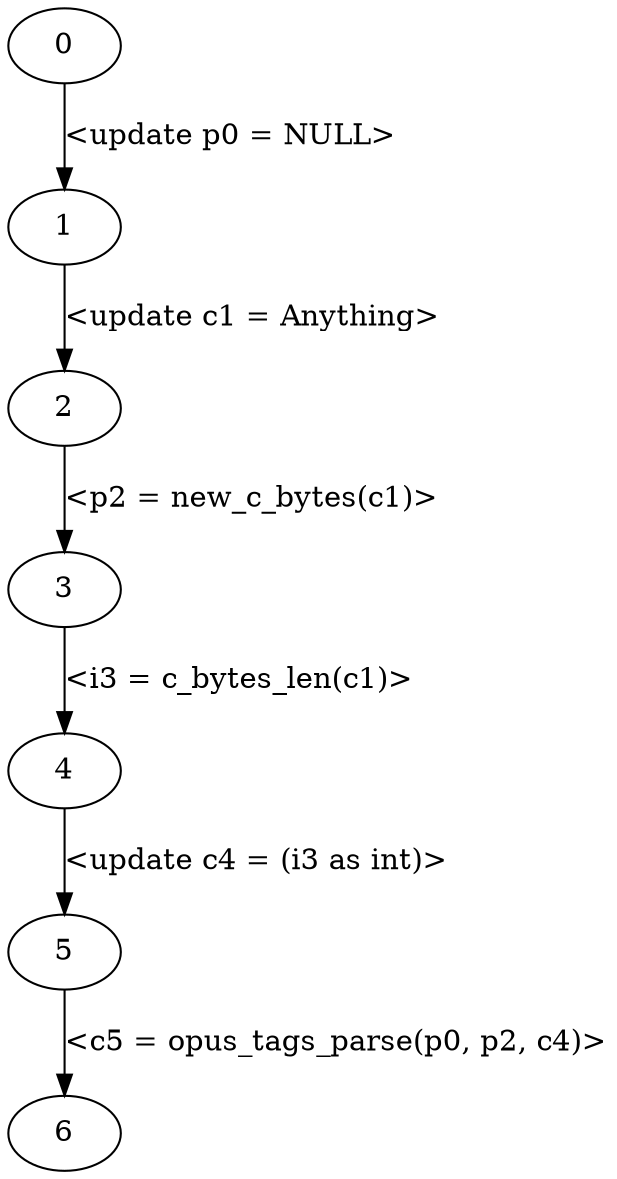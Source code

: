digraph {
    0 [label=0];
    1 [label=1];
    2 [label=2];
    3 [label=3];
    4 [label=4];
    5 [label=5];
    6 [label=6];
    0 -> 1 [label="<update p0 = NULL>"];
    1 -> 2 [label="<update c1 = Anything>"];
    2 -> 3 [label="<p2 = new_c_bytes(c1)>"];
    3 -> 4 [label="<i3 = c_bytes_len(c1)>"];
    4 -> 5 [label="<update c4 = (i3 as int)>"];
    5 -> 6 [label="<c5 = opus_tags_parse(p0, p2, c4)>"];
}
